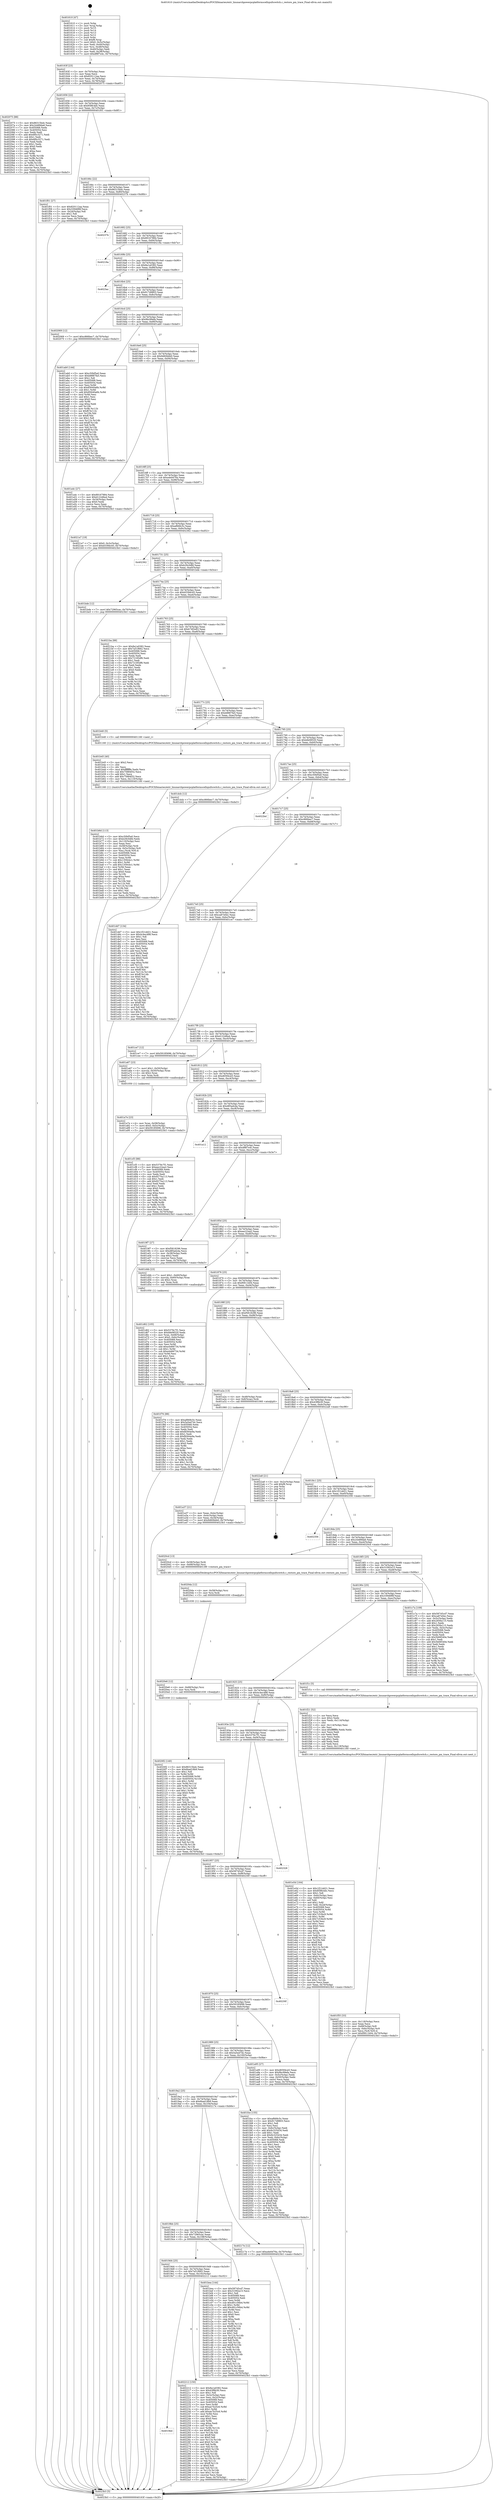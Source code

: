digraph "0x401610" {
  label = "0x401610 (/mnt/c/Users/mathe/Desktop/tcc/POCII/binaries/extr_linuxarchpowerpcplatformscellspufsswitch.c_restore_pm_trace_Final-ollvm.out::main(0))"
  labelloc = "t"
  node[shape=record]

  Entry [label="",width=0.3,height=0.3,shape=circle,fillcolor=black,style=filled]
  "0x40163f" [label="{
     0x40163f [23]\l
     | [instrs]\l
     &nbsp;&nbsp;0x40163f \<+3\>: mov -0x70(%rbp),%eax\l
     &nbsp;&nbsp;0x401642 \<+2\>: mov %eax,%ecx\l
     &nbsp;&nbsp;0x401644 \<+6\>: sub $0x820112aa,%ecx\l
     &nbsp;&nbsp;0x40164a \<+3\>: mov %eax,-0x74(%rbp)\l
     &nbsp;&nbsp;0x40164d \<+3\>: mov %ecx,-0x78(%rbp)\l
     &nbsp;&nbsp;0x401650 \<+6\>: je 0000000000402075 \<main+0xa65\>\l
  }"]
  "0x402075" [label="{
     0x402075 [88]\l
     | [instrs]\l
     &nbsp;&nbsp;0x402075 \<+5\>: mov $0x86315bdc,%eax\l
     &nbsp;&nbsp;0x40207a \<+5\>: mov $0x24489da6,%ecx\l
     &nbsp;&nbsp;0x40207f \<+7\>: mov 0x405068,%edx\l
     &nbsp;&nbsp;0x402086 \<+7\>: mov 0x405054,%esi\l
     &nbsp;&nbsp;0x40208d \<+2\>: mov %edx,%edi\l
     &nbsp;&nbsp;0x40208f \<+6\>: add $0x6f0c3271,%edi\l
     &nbsp;&nbsp;0x402095 \<+3\>: sub $0x1,%edi\l
     &nbsp;&nbsp;0x402098 \<+6\>: sub $0x6f0c3271,%edi\l
     &nbsp;&nbsp;0x40209e \<+3\>: imul %edi,%edx\l
     &nbsp;&nbsp;0x4020a1 \<+3\>: and $0x1,%edx\l
     &nbsp;&nbsp;0x4020a4 \<+3\>: cmp $0x0,%edx\l
     &nbsp;&nbsp;0x4020a7 \<+4\>: sete %r8b\l
     &nbsp;&nbsp;0x4020ab \<+3\>: cmp $0xa,%esi\l
     &nbsp;&nbsp;0x4020ae \<+4\>: setl %r9b\l
     &nbsp;&nbsp;0x4020b2 \<+3\>: mov %r8b,%r10b\l
     &nbsp;&nbsp;0x4020b5 \<+3\>: and %r9b,%r10b\l
     &nbsp;&nbsp;0x4020b8 \<+3\>: xor %r9b,%r8b\l
     &nbsp;&nbsp;0x4020bb \<+3\>: or %r8b,%r10b\l
     &nbsp;&nbsp;0x4020be \<+4\>: test $0x1,%r10b\l
     &nbsp;&nbsp;0x4020c2 \<+3\>: cmovne %ecx,%eax\l
     &nbsp;&nbsp;0x4020c5 \<+3\>: mov %eax,-0x70(%rbp)\l
     &nbsp;&nbsp;0x4020c8 \<+5\>: jmp 00000000004023b3 \<main+0xda3\>\l
  }"]
  "0x401656" [label="{
     0x401656 [22]\l
     | [instrs]\l
     &nbsp;&nbsp;0x401656 \<+5\>: jmp 000000000040165b \<main+0x4b\>\l
     &nbsp;&nbsp;0x40165b \<+3\>: mov -0x74(%rbp),%eax\l
     &nbsp;&nbsp;0x40165e \<+5\>: sub $0x858fc4dc,%eax\l
     &nbsp;&nbsp;0x401663 \<+3\>: mov %eax,-0x7c(%rbp)\l
     &nbsp;&nbsp;0x401666 \<+6\>: je 0000000000401f01 \<main+0x8f1\>\l
  }"]
  Exit [label="",width=0.3,height=0.3,shape=circle,fillcolor=black,style=filled,peripheries=2]
  "0x401f01" [label="{
     0x401f01 [27]\l
     | [instrs]\l
     &nbsp;&nbsp;0x401f01 \<+5\>: mov $0x820112aa,%eax\l
     &nbsp;&nbsp;0x401f06 \<+5\>: mov $0x33946f6f,%ecx\l
     &nbsp;&nbsp;0x401f0b \<+3\>: mov -0x2d(%rbp),%dl\l
     &nbsp;&nbsp;0x401f0e \<+3\>: test $0x1,%dl\l
     &nbsp;&nbsp;0x401f11 \<+3\>: cmovne %ecx,%eax\l
     &nbsp;&nbsp;0x401f14 \<+3\>: mov %eax,-0x70(%rbp)\l
     &nbsp;&nbsp;0x401f17 \<+5\>: jmp 00000000004023b3 \<main+0xda3\>\l
  }"]
  "0x40166c" [label="{
     0x40166c [22]\l
     | [instrs]\l
     &nbsp;&nbsp;0x40166c \<+5\>: jmp 0000000000401671 \<main+0x61\>\l
     &nbsp;&nbsp;0x401671 \<+3\>: mov -0x74(%rbp),%eax\l
     &nbsp;&nbsp;0x401674 \<+5\>: sub $0x86315bdc,%eax\l
     &nbsp;&nbsp;0x401679 \<+3\>: mov %eax,-0x80(%rbp)\l
     &nbsp;&nbsp;0x40167c \<+6\>: je 000000000040237b \<main+0xd6b\>\l
  }"]
  "0x4019ed" [label="{
     0x4019ed\l
  }", style=dashed]
  "0x40237b" [label="{
     0x40237b\l
  }", style=dashed]
  "0x401682" [label="{
     0x401682 [25]\l
     | [instrs]\l
     &nbsp;&nbsp;0x401682 \<+5\>: jmp 0000000000401687 \<main+0x77\>\l
     &nbsp;&nbsp;0x401687 \<+3\>: mov -0x74(%rbp),%eax\l
     &nbsp;&nbsp;0x40168a \<+5\>: sub $0x89167884,%eax\l
     &nbsp;&nbsp;0x40168f \<+6\>: mov %eax,-0x84(%rbp)\l
     &nbsp;&nbsp;0x401695 \<+6\>: je 000000000040218a \<main+0xb7a\>\l
  }"]
  "0x402212" [label="{
     0x402212 [150]\l
     | [instrs]\l
     &nbsp;&nbsp;0x402212 \<+5\>: mov $0x8a1a0382,%eax\l
     &nbsp;&nbsp;0x402217 \<+5\>: mov $0x43f8b30,%ecx\l
     &nbsp;&nbsp;0x40221c \<+2\>: mov $0x1,%dl\l
     &nbsp;&nbsp;0x40221e \<+3\>: mov -0x3c(%rbp),%esi\l
     &nbsp;&nbsp;0x402221 \<+3\>: mov %esi,-0x2c(%rbp)\l
     &nbsp;&nbsp;0x402224 \<+7\>: mov 0x405068,%esi\l
     &nbsp;&nbsp;0x40222b \<+7\>: mov 0x405054,%edi\l
     &nbsp;&nbsp;0x402232 \<+3\>: mov %esi,%r8d\l
     &nbsp;&nbsp;0x402235 \<+7\>: sub $0xae7b25c6,%r8d\l
     &nbsp;&nbsp;0x40223c \<+4\>: sub $0x1,%r8d\l
     &nbsp;&nbsp;0x402240 \<+7\>: add $0xae7b25c6,%r8d\l
     &nbsp;&nbsp;0x402247 \<+4\>: imul %r8d,%esi\l
     &nbsp;&nbsp;0x40224b \<+3\>: and $0x1,%esi\l
     &nbsp;&nbsp;0x40224e \<+3\>: cmp $0x0,%esi\l
     &nbsp;&nbsp;0x402251 \<+4\>: sete %r9b\l
     &nbsp;&nbsp;0x402255 \<+3\>: cmp $0xa,%edi\l
     &nbsp;&nbsp;0x402258 \<+4\>: setl %r10b\l
     &nbsp;&nbsp;0x40225c \<+3\>: mov %r9b,%r11b\l
     &nbsp;&nbsp;0x40225f \<+4\>: xor $0xff,%r11b\l
     &nbsp;&nbsp;0x402263 \<+3\>: mov %r10b,%bl\l
     &nbsp;&nbsp;0x402266 \<+3\>: xor $0xff,%bl\l
     &nbsp;&nbsp;0x402269 \<+3\>: xor $0x0,%dl\l
     &nbsp;&nbsp;0x40226c \<+3\>: mov %r11b,%r14b\l
     &nbsp;&nbsp;0x40226f \<+4\>: and $0x0,%r14b\l
     &nbsp;&nbsp;0x402273 \<+3\>: and %dl,%r9b\l
     &nbsp;&nbsp;0x402276 \<+3\>: mov %bl,%r15b\l
     &nbsp;&nbsp;0x402279 \<+4\>: and $0x0,%r15b\l
     &nbsp;&nbsp;0x40227d \<+3\>: and %dl,%r10b\l
     &nbsp;&nbsp;0x402280 \<+3\>: or %r9b,%r14b\l
     &nbsp;&nbsp;0x402283 \<+3\>: or %r10b,%r15b\l
     &nbsp;&nbsp;0x402286 \<+3\>: xor %r15b,%r14b\l
     &nbsp;&nbsp;0x402289 \<+3\>: or %bl,%r11b\l
     &nbsp;&nbsp;0x40228c \<+4\>: xor $0xff,%r11b\l
     &nbsp;&nbsp;0x402290 \<+3\>: or $0x0,%dl\l
     &nbsp;&nbsp;0x402293 \<+3\>: and %dl,%r11b\l
     &nbsp;&nbsp;0x402296 \<+3\>: or %r11b,%r14b\l
     &nbsp;&nbsp;0x402299 \<+4\>: test $0x1,%r14b\l
     &nbsp;&nbsp;0x40229d \<+3\>: cmovne %ecx,%eax\l
     &nbsp;&nbsp;0x4022a0 \<+3\>: mov %eax,-0x70(%rbp)\l
     &nbsp;&nbsp;0x4022a3 \<+5\>: jmp 00000000004023b3 \<main+0xda3\>\l
  }"]
  "0x40218a" [label="{
     0x40218a\l
  }", style=dashed]
  "0x40169b" [label="{
     0x40169b [25]\l
     | [instrs]\l
     &nbsp;&nbsp;0x40169b \<+5\>: jmp 00000000004016a0 \<main+0x90\>\l
     &nbsp;&nbsp;0x4016a0 \<+3\>: mov -0x74(%rbp),%eax\l
     &nbsp;&nbsp;0x4016a3 \<+5\>: sub $0x8a1a0382,%eax\l
     &nbsp;&nbsp;0x4016a8 \<+6\>: mov %eax,-0x88(%rbp)\l
     &nbsp;&nbsp;0x4016ae \<+6\>: je 00000000004023ac \<main+0xd9c\>\l
  }"]
  "0x4020f2" [label="{
     0x4020f2 [140]\l
     | [instrs]\l
     &nbsp;&nbsp;0x4020f2 \<+5\>: mov $0x86315bdc,%eax\l
     &nbsp;&nbsp;0x4020f7 \<+5\>: mov $0x6bad18b9,%ecx\l
     &nbsp;&nbsp;0x4020fc \<+2\>: mov $0x1,%dl\l
     &nbsp;&nbsp;0x4020fe \<+3\>: xor %r8d,%r8d\l
     &nbsp;&nbsp;0x402101 \<+8\>: mov 0x405068,%r9d\l
     &nbsp;&nbsp;0x402109 \<+8\>: mov 0x405054,%r10d\l
     &nbsp;&nbsp;0x402111 \<+4\>: sub $0x1,%r8d\l
     &nbsp;&nbsp;0x402115 \<+3\>: mov %r9d,%r11d\l
     &nbsp;&nbsp;0x402118 \<+3\>: add %r8d,%r11d\l
     &nbsp;&nbsp;0x40211b \<+4\>: imul %r11d,%r9d\l
     &nbsp;&nbsp;0x40211f \<+4\>: and $0x1,%r9d\l
     &nbsp;&nbsp;0x402123 \<+4\>: cmp $0x0,%r9d\l
     &nbsp;&nbsp;0x402127 \<+3\>: sete %bl\l
     &nbsp;&nbsp;0x40212a \<+4\>: cmp $0xa,%r10d\l
     &nbsp;&nbsp;0x40212e \<+4\>: setl %r14b\l
     &nbsp;&nbsp;0x402132 \<+3\>: mov %bl,%r15b\l
     &nbsp;&nbsp;0x402135 \<+4\>: xor $0xff,%r15b\l
     &nbsp;&nbsp;0x402139 \<+3\>: mov %r14b,%r12b\l
     &nbsp;&nbsp;0x40213c \<+4\>: xor $0xff,%r12b\l
     &nbsp;&nbsp;0x402140 \<+3\>: xor $0x0,%dl\l
     &nbsp;&nbsp;0x402143 \<+3\>: mov %r15b,%r13b\l
     &nbsp;&nbsp;0x402146 \<+4\>: and $0x0,%r13b\l
     &nbsp;&nbsp;0x40214a \<+2\>: and %dl,%bl\l
     &nbsp;&nbsp;0x40214c \<+3\>: mov %r12b,%sil\l
     &nbsp;&nbsp;0x40214f \<+4\>: and $0x0,%sil\l
     &nbsp;&nbsp;0x402153 \<+3\>: and %dl,%r14b\l
     &nbsp;&nbsp;0x402156 \<+3\>: or %bl,%r13b\l
     &nbsp;&nbsp;0x402159 \<+3\>: or %r14b,%sil\l
     &nbsp;&nbsp;0x40215c \<+3\>: xor %sil,%r13b\l
     &nbsp;&nbsp;0x40215f \<+3\>: or %r12b,%r15b\l
     &nbsp;&nbsp;0x402162 \<+4\>: xor $0xff,%r15b\l
     &nbsp;&nbsp;0x402166 \<+3\>: or $0x0,%dl\l
     &nbsp;&nbsp;0x402169 \<+3\>: and %dl,%r15b\l
     &nbsp;&nbsp;0x40216c \<+3\>: or %r15b,%r13b\l
     &nbsp;&nbsp;0x40216f \<+4\>: test $0x1,%r13b\l
     &nbsp;&nbsp;0x402173 \<+3\>: cmovne %ecx,%eax\l
     &nbsp;&nbsp;0x402176 \<+3\>: mov %eax,-0x70(%rbp)\l
     &nbsp;&nbsp;0x402179 \<+5\>: jmp 00000000004023b3 \<main+0xda3\>\l
  }"]
  "0x4023ac" [label="{
     0x4023ac\l
  }", style=dashed]
  "0x4016b4" [label="{
     0x4016b4 [25]\l
     | [instrs]\l
     &nbsp;&nbsp;0x4016b4 \<+5\>: jmp 00000000004016b9 \<main+0xa9\>\l
     &nbsp;&nbsp;0x4016b9 \<+3\>: mov -0x74(%rbp),%eax\l
     &nbsp;&nbsp;0x4016bc \<+5\>: sub $0x917d9803,%eax\l
     &nbsp;&nbsp;0x4016c1 \<+6\>: mov %eax,-0x8c(%rbp)\l
     &nbsp;&nbsp;0x4016c7 \<+6\>: je 0000000000402069 \<main+0xa59\>\l
  }"]
  "0x4020e6" [label="{
     0x4020e6 [12]\l
     | [instrs]\l
     &nbsp;&nbsp;0x4020e6 \<+4\>: mov -0x68(%rbp),%rsi\l
     &nbsp;&nbsp;0x4020ea \<+3\>: mov %rsi,%rdi\l
     &nbsp;&nbsp;0x4020ed \<+5\>: call 0000000000401030 \<free@plt\>\l
     | [calls]\l
     &nbsp;&nbsp;0x401030 \{1\} (unknown)\l
  }"]
  "0x402069" [label="{
     0x402069 [12]\l
     | [instrs]\l
     &nbsp;&nbsp;0x402069 \<+7\>: movl $0xc866bec7,-0x70(%rbp)\l
     &nbsp;&nbsp;0x402070 \<+5\>: jmp 00000000004023b3 \<main+0xda3\>\l
  }"]
  "0x4016cd" [label="{
     0x4016cd [25]\l
     | [instrs]\l
     &nbsp;&nbsp;0x4016cd \<+5\>: jmp 00000000004016d2 \<main+0xc2\>\l
     &nbsp;&nbsp;0x4016d2 \<+3\>: mov -0x74(%rbp),%eax\l
     &nbsp;&nbsp;0x4016d5 \<+5\>: sub $0x9bc99efa,%eax\l
     &nbsp;&nbsp;0x4016da \<+6\>: mov %eax,-0x90(%rbp)\l
     &nbsp;&nbsp;0x4016e0 \<+6\>: je 0000000000401ab0 \<main+0x4a0\>\l
  }"]
  "0x4020da" [label="{
     0x4020da [12]\l
     | [instrs]\l
     &nbsp;&nbsp;0x4020da \<+4\>: mov -0x58(%rbp),%rsi\l
     &nbsp;&nbsp;0x4020de \<+3\>: mov %rsi,%rdi\l
     &nbsp;&nbsp;0x4020e1 \<+5\>: call 0000000000401030 \<free@plt\>\l
     | [calls]\l
     &nbsp;&nbsp;0x401030 \{1\} (unknown)\l
  }"]
  "0x401ab0" [label="{
     0x401ab0 [144]\l
     | [instrs]\l
     &nbsp;&nbsp;0x401ab0 \<+5\>: mov $0xc50bf5a0,%eax\l
     &nbsp;&nbsp;0x401ab5 \<+5\>: mov $0xb8887fa5,%ecx\l
     &nbsp;&nbsp;0x401aba \<+2\>: mov $0x1,%dl\l
     &nbsp;&nbsp;0x401abc \<+7\>: mov 0x405068,%esi\l
     &nbsp;&nbsp;0x401ac3 \<+7\>: mov 0x405054,%edi\l
     &nbsp;&nbsp;0x401aca \<+3\>: mov %esi,%r8d\l
     &nbsp;&nbsp;0x401acd \<+7\>: sub $0x85640a6b,%r8d\l
     &nbsp;&nbsp;0x401ad4 \<+4\>: sub $0x1,%r8d\l
     &nbsp;&nbsp;0x401ad8 \<+7\>: add $0x85640a6b,%r8d\l
     &nbsp;&nbsp;0x401adf \<+4\>: imul %r8d,%esi\l
     &nbsp;&nbsp;0x401ae3 \<+3\>: and $0x1,%esi\l
     &nbsp;&nbsp;0x401ae6 \<+3\>: cmp $0x0,%esi\l
     &nbsp;&nbsp;0x401ae9 \<+4\>: sete %r9b\l
     &nbsp;&nbsp;0x401aed \<+3\>: cmp $0xa,%edi\l
     &nbsp;&nbsp;0x401af0 \<+4\>: setl %r10b\l
     &nbsp;&nbsp;0x401af4 \<+3\>: mov %r9b,%r11b\l
     &nbsp;&nbsp;0x401af7 \<+4\>: xor $0xff,%r11b\l
     &nbsp;&nbsp;0x401afb \<+3\>: mov %r10b,%bl\l
     &nbsp;&nbsp;0x401afe \<+3\>: xor $0xff,%bl\l
     &nbsp;&nbsp;0x401b01 \<+3\>: xor $0x1,%dl\l
     &nbsp;&nbsp;0x401b04 \<+3\>: mov %r11b,%r14b\l
     &nbsp;&nbsp;0x401b07 \<+4\>: and $0xff,%r14b\l
     &nbsp;&nbsp;0x401b0b \<+3\>: and %dl,%r9b\l
     &nbsp;&nbsp;0x401b0e \<+3\>: mov %bl,%r15b\l
     &nbsp;&nbsp;0x401b11 \<+4\>: and $0xff,%r15b\l
     &nbsp;&nbsp;0x401b15 \<+3\>: and %dl,%r10b\l
     &nbsp;&nbsp;0x401b18 \<+3\>: or %r9b,%r14b\l
     &nbsp;&nbsp;0x401b1b \<+3\>: or %r10b,%r15b\l
     &nbsp;&nbsp;0x401b1e \<+3\>: xor %r15b,%r14b\l
     &nbsp;&nbsp;0x401b21 \<+3\>: or %bl,%r11b\l
     &nbsp;&nbsp;0x401b24 \<+4\>: xor $0xff,%r11b\l
     &nbsp;&nbsp;0x401b28 \<+3\>: or $0x1,%dl\l
     &nbsp;&nbsp;0x401b2b \<+3\>: and %dl,%r11b\l
     &nbsp;&nbsp;0x401b2e \<+3\>: or %r11b,%r14b\l
     &nbsp;&nbsp;0x401b31 \<+4\>: test $0x1,%r14b\l
     &nbsp;&nbsp;0x401b35 \<+3\>: cmovne %ecx,%eax\l
     &nbsp;&nbsp;0x401b38 \<+3\>: mov %eax,-0x70(%rbp)\l
     &nbsp;&nbsp;0x401b3b \<+5\>: jmp 00000000004023b3 \<main+0xda3\>\l
  }"]
  "0x4016e6" [label="{
     0x4016e6 [25]\l
     | [instrs]\l
     &nbsp;&nbsp;0x4016e6 \<+5\>: jmp 00000000004016eb \<main+0xdb\>\l
     &nbsp;&nbsp;0x4016eb \<+3\>: mov -0x74(%rbp),%eax\l
     &nbsp;&nbsp;0x4016ee \<+5\>: sub $0x9d60bbb0,%eax\l
     &nbsp;&nbsp;0x4016f3 \<+6\>: mov %eax,-0x94(%rbp)\l
     &nbsp;&nbsp;0x4016f9 \<+6\>: je 0000000000401a4c \<main+0x43c\>\l
  }"]
  "0x401f55" [label="{
     0x401f55 [33]\l
     | [instrs]\l
     &nbsp;&nbsp;0x401f55 \<+6\>: mov -0x118(%rbp),%ecx\l
     &nbsp;&nbsp;0x401f5b \<+3\>: imul %eax,%ecx\l
     &nbsp;&nbsp;0x401f5e \<+4\>: mov -0x68(%rbp),%r8\l
     &nbsp;&nbsp;0x401f62 \<+4\>: movslq -0x6c(%rbp),%r9\l
     &nbsp;&nbsp;0x401f66 \<+4\>: mov %ecx,(%r8,%r9,4)\l
     &nbsp;&nbsp;0x401f6a \<+7\>: movl $0xf0811b04,-0x70(%rbp)\l
     &nbsp;&nbsp;0x401f71 \<+5\>: jmp 00000000004023b3 \<main+0xda3\>\l
  }"]
  "0x401a4c" [label="{
     0x401a4c [27]\l
     | [instrs]\l
     &nbsp;&nbsp;0x401a4c \<+5\>: mov $0x89167884,%eax\l
     &nbsp;&nbsp;0x401a51 \<+5\>: mov $0xd122d6a4,%ecx\l
     &nbsp;&nbsp;0x401a56 \<+3\>: mov -0x34(%rbp),%edx\l
     &nbsp;&nbsp;0x401a59 \<+3\>: cmp $0x0,%edx\l
     &nbsp;&nbsp;0x401a5c \<+3\>: cmove %ecx,%eax\l
     &nbsp;&nbsp;0x401a5f \<+3\>: mov %eax,-0x70(%rbp)\l
     &nbsp;&nbsp;0x401a62 \<+5\>: jmp 00000000004023b3 \<main+0xda3\>\l
  }"]
  "0x4016ff" [label="{
     0x4016ff [25]\l
     | [instrs]\l
     &nbsp;&nbsp;0x4016ff \<+5\>: jmp 0000000000401704 \<main+0xf4\>\l
     &nbsp;&nbsp;0x401704 \<+3\>: mov -0x74(%rbp),%eax\l
     &nbsp;&nbsp;0x401707 \<+5\>: sub $0xa4e0d76a,%eax\l
     &nbsp;&nbsp;0x40170c \<+6\>: mov %eax,-0x98(%rbp)\l
     &nbsp;&nbsp;0x401712 \<+6\>: je 00000000004021a7 \<main+0xb97\>\l
  }"]
  "0x401f21" [label="{
     0x401f21 [52]\l
     | [instrs]\l
     &nbsp;&nbsp;0x401f21 \<+2\>: xor %ecx,%ecx\l
     &nbsp;&nbsp;0x401f23 \<+5\>: mov $0x2,%edx\l
     &nbsp;&nbsp;0x401f28 \<+6\>: mov %edx,-0x114(%rbp)\l
     &nbsp;&nbsp;0x401f2e \<+1\>: cltd\l
     &nbsp;&nbsp;0x401f2f \<+6\>: mov -0x114(%rbp),%esi\l
     &nbsp;&nbsp;0x401f35 \<+2\>: idiv %esi\l
     &nbsp;&nbsp;0x401f37 \<+6\>: imul $0xfffffffe,%edx,%edx\l
     &nbsp;&nbsp;0x401f3d \<+2\>: mov %ecx,%edi\l
     &nbsp;&nbsp;0x401f3f \<+2\>: sub %edx,%edi\l
     &nbsp;&nbsp;0x401f41 \<+2\>: mov %ecx,%edx\l
     &nbsp;&nbsp;0x401f43 \<+3\>: sub $0x1,%edx\l
     &nbsp;&nbsp;0x401f46 \<+2\>: add %edx,%edi\l
     &nbsp;&nbsp;0x401f48 \<+2\>: sub %edi,%ecx\l
     &nbsp;&nbsp;0x401f4a \<+6\>: mov %ecx,-0x118(%rbp)\l
     &nbsp;&nbsp;0x401f50 \<+5\>: call 0000000000401160 \<next_i\>\l
     | [calls]\l
     &nbsp;&nbsp;0x401160 \{1\} (/mnt/c/Users/mathe/Desktop/tcc/POCII/binaries/extr_linuxarchpowerpcplatformscellspufsswitch.c_restore_pm_trace_Final-ollvm.out::next_i)\l
  }"]
  "0x4021a7" [label="{
     0x4021a7 [19]\l
     | [instrs]\l
     &nbsp;&nbsp;0x4021a7 \<+7\>: movl $0x0,-0x3c(%rbp)\l
     &nbsp;&nbsp;0x4021ae \<+7\>: movl $0xb539dc45,-0x70(%rbp)\l
     &nbsp;&nbsp;0x4021b5 \<+5\>: jmp 00000000004023b3 \<main+0xda3\>\l
  }"]
  "0x401718" [label="{
     0x401718 [25]\l
     | [instrs]\l
     &nbsp;&nbsp;0x401718 \<+5\>: jmp 000000000040171d \<main+0x10d\>\l
     &nbsp;&nbsp;0x40171d \<+3\>: mov -0x74(%rbp),%eax\l
     &nbsp;&nbsp;0x401720 \<+5\>: sub $0xaf668c5c,%eax\l
     &nbsp;&nbsp;0x401725 \<+6\>: mov %eax,-0x9c(%rbp)\l
     &nbsp;&nbsp;0x40172b \<+6\>: je 0000000000402362 \<main+0xd52\>\l
  }"]
  "0x401d62" [label="{
     0x401d62 [105]\l
     | [instrs]\l
     &nbsp;&nbsp;0x401d62 \<+5\>: mov $0x5379c7f1,%ecx\l
     &nbsp;&nbsp;0x401d67 \<+5\>: mov $0xbfe08520,%edx\l
     &nbsp;&nbsp;0x401d6c \<+4\>: mov %rax,-0x68(%rbp)\l
     &nbsp;&nbsp;0x401d70 \<+7\>: movl $0x0,-0x6c(%rbp)\l
     &nbsp;&nbsp;0x401d77 \<+7\>: mov 0x405068,%esi\l
     &nbsp;&nbsp;0x401d7e \<+8\>: mov 0x405054,%r8d\l
     &nbsp;&nbsp;0x401d86 \<+3\>: mov %esi,%r9d\l
     &nbsp;&nbsp;0x401d89 \<+7\>: add $0xe4466734,%r9d\l
     &nbsp;&nbsp;0x401d90 \<+4\>: sub $0x1,%r9d\l
     &nbsp;&nbsp;0x401d94 \<+7\>: sub $0xe4466734,%r9d\l
     &nbsp;&nbsp;0x401d9b \<+4\>: imul %r9d,%esi\l
     &nbsp;&nbsp;0x401d9f \<+3\>: and $0x1,%esi\l
     &nbsp;&nbsp;0x401da2 \<+3\>: cmp $0x0,%esi\l
     &nbsp;&nbsp;0x401da5 \<+4\>: sete %r10b\l
     &nbsp;&nbsp;0x401da9 \<+4\>: cmp $0xa,%r8d\l
     &nbsp;&nbsp;0x401dad \<+4\>: setl %r11b\l
     &nbsp;&nbsp;0x401db1 \<+3\>: mov %r10b,%bl\l
     &nbsp;&nbsp;0x401db4 \<+3\>: and %r11b,%bl\l
     &nbsp;&nbsp;0x401db7 \<+3\>: xor %r11b,%r10b\l
     &nbsp;&nbsp;0x401dba \<+3\>: or %r10b,%bl\l
     &nbsp;&nbsp;0x401dbd \<+3\>: test $0x1,%bl\l
     &nbsp;&nbsp;0x401dc0 \<+3\>: cmovne %edx,%ecx\l
     &nbsp;&nbsp;0x401dc3 \<+3\>: mov %ecx,-0x70(%rbp)\l
     &nbsp;&nbsp;0x401dc6 \<+5\>: jmp 00000000004023b3 \<main+0xda3\>\l
  }"]
  "0x402362" [label="{
     0x402362\l
  }", style=dashed]
  "0x401731" [label="{
     0x401731 [25]\l
     | [instrs]\l
     &nbsp;&nbsp;0x401731 \<+5\>: jmp 0000000000401736 \<main+0x126\>\l
     &nbsp;&nbsp;0x401736 \<+3\>: mov -0x74(%rbp),%eax\l
     &nbsp;&nbsp;0x401739 \<+5\>: sub $0xb29c0dfd,%eax\l
     &nbsp;&nbsp;0x40173e \<+6\>: mov %eax,-0xa0(%rbp)\l
     &nbsp;&nbsp;0x401744 \<+6\>: je 0000000000401bde \<main+0x5ce\>\l
  }"]
  "0x4019d4" [label="{
     0x4019d4 [25]\l
     | [instrs]\l
     &nbsp;&nbsp;0x4019d4 \<+5\>: jmp 00000000004019d9 \<main+0x3c9\>\l
     &nbsp;&nbsp;0x4019d9 \<+3\>: mov -0x74(%rbp),%eax\l
     &nbsp;&nbsp;0x4019dc \<+5\>: sub $0x7a51f662,%eax\l
     &nbsp;&nbsp;0x4019e1 \<+6\>: mov %eax,-0x10c(%rbp)\l
     &nbsp;&nbsp;0x4019e7 \<+6\>: je 0000000000402212 \<main+0xc02\>\l
  }"]
  "0x401bde" [label="{
     0x401bde [12]\l
     | [instrs]\l
     &nbsp;&nbsp;0x401bde \<+7\>: movl $0x72965cac,-0x70(%rbp)\l
     &nbsp;&nbsp;0x401be5 \<+5\>: jmp 00000000004023b3 \<main+0xda3\>\l
  }"]
  "0x40174a" [label="{
     0x40174a [25]\l
     | [instrs]\l
     &nbsp;&nbsp;0x40174a \<+5\>: jmp 000000000040174f \<main+0x13f\>\l
     &nbsp;&nbsp;0x40174f \<+3\>: mov -0x74(%rbp),%eax\l
     &nbsp;&nbsp;0x401752 \<+5\>: sub $0xb539dc45,%eax\l
     &nbsp;&nbsp;0x401757 \<+6\>: mov %eax,-0xa4(%rbp)\l
     &nbsp;&nbsp;0x40175d \<+6\>: je 00000000004021ba \<main+0xbaa\>\l
  }"]
  "0x401bea" [label="{
     0x401bea [144]\l
     | [instrs]\l
     &nbsp;&nbsp;0x401bea \<+5\>: mov $0x58745cd7,%eax\l
     &nbsp;&nbsp;0x401bef \<+5\>: mov $0x31092a15,%ecx\l
     &nbsp;&nbsp;0x401bf4 \<+2\>: mov $0x1,%dl\l
     &nbsp;&nbsp;0x401bf6 \<+7\>: mov 0x405068,%esi\l
     &nbsp;&nbsp;0x401bfd \<+7\>: mov 0x405054,%edi\l
     &nbsp;&nbsp;0x401c04 \<+3\>: mov %esi,%r8d\l
     &nbsp;&nbsp;0x401c07 \<+7\>: sub $0x491c56b4,%r8d\l
     &nbsp;&nbsp;0x401c0e \<+4\>: sub $0x1,%r8d\l
     &nbsp;&nbsp;0x401c12 \<+7\>: add $0x491c56b4,%r8d\l
     &nbsp;&nbsp;0x401c19 \<+4\>: imul %r8d,%esi\l
     &nbsp;&nbsp;0x401c1d \<+3\>: and $0x1,%esi\l
     &nbsp;&nbsp;0x401c20 \<+3\>: cmp $0x0,%esi\l
     &nbsp;&nbsp;0x401c23 \<+4\>: sete %r9b\l
     &nbsp;&nbsp;0x401c27 \<+3\>: cmp $0xa,%edi\l
     &nbsp;&nbsp;0x401c2a \<+4\>: setl %r10b\l
     &nbsp;&nbsp;0x401c2e \<+3\>: mov %r9b,%r11b\l
     &nbsp;&nbsp;0x401c31 \<+4\>: xor $0xff,%r11b\l
     &nbsp;&nbsp;0x401c35 \<+3\>: mov %r10b,%bl\l
     &nbsp;&nbsp;0x401c38 \<+3\>: xor $0xff,%bl\l
     &nbsp;&nbsp;0x401c3b \<+3\>: xor $0x1,%dl\l
     &nbsp;&nbsp;0x401c3e \<+3\>: mov %r11b,%r14b\l
     &nbsp;&nbsp;0x401c41 \<+4\>: and $0xff,%r14b\l
     &nbsp;&nbsp;0x401c45 \<+3\>: and %dl,%r9b\l
     &nbsp;&nbsp;0x401c48 \<+3\>: mov %bl,%r15b\l
     &nbsp;&nbsp;0x401c4b \<+4\>: and $0xff,%r15b\l
     &nbsp;&nbsp;0x401c4f \<+3\>: and %dl,%r10b\l
     &nbsp;&nbsp;0x401c52 \<+3\>: or %r9b,%r14b\l
     &nbsp;&nbsp;0x401c55 \<+3\>: or %r10b,%r15b\l
     &nbsp;&nbsp;0x401c58 \<+3\>: xor %r15b,%r14b\l
     &nbsp;&nbsp;0x401c5b \<+3\>: or %bl,%r11b\l
     &nbsp;&nbsp;0x401c5e \<+4\>: xor $0xff,%r11b\l
     &nbsp;&nbsp;0x401c62 \<+3\>: or $0x1,%dl\l
     &nbsp;&nbsp;0x401c65 \<+3\>: and %dl,%r11b\l
     &nbsp;&nbsp;0x401c68 \<+3\>: or %r11b,%r14b\l
     &nbsp;&nbsp;0x401c6b \<+4\>: test $0x1,%r14b\l
     &nbsp;&nbsp;0x401c6f \<+3\>: cmovne %ecx,%eax\l
     &nbsp;&nbsp;0x401c72 \<+3\>: mov %eax,-0x70(%rbp)\l
     &nbsp;&nbsp;0x401c75 \<+5\>: jmp 00000000004023b3 \<main+0xda3\>\l
  }"]
  "0x4021ba" [label="{
     0x4021ba [88]\l
     | [instrs]\l
     &nbsp;&nbsp;0x4021ba \<+5\>: mov $0x8a1a0382,%eax\l
     &nbsp;&nbsp;0x4021bf \<+5\>: mov $0x7a51f662,%ecx\l
     &nbsp;&nbsp;0x4021c4 \<+7\>: mov 0x405068,%edx\l
     &nbsp;&nbsp;0x4021cb \<+7\>: mov 0x405054,%esi\l
     &nbsp;&nbsp;0x4021d2 \<+2\>: mov %edx,%edi\l
     &nbsp;&nbsp;0x4021d4 \<+6\>: add $0x72185df6,%edi\l
     &nbsp;&nbsp;0x4021da \<+3\>: sub $0x1,%edi\l
     &nbsp;&nbsp;0x4021dd \<+6\>: sub $0x72185df6,%edi\l
     &nbsp;&nbsp;0x4021e3 \<+3\>: imul %edi,%edx\l
     &nbsp;&nbsp;0x4021e6 \<+3\>: and $0x1,%edx\l
     &nbsp;&nbsp;0x4021e9 \<+3\>: cmp $0x0,%edx\l
     &nbsp;&nbsp;0x4021ec \<+4\>: sete %r8b\l
     &nbsp;&nbsp;0x4021f0 \<+3\>: cmp $0xa,%esi\l
     &nbsp;&nbsp;0x4021f3 \<+4\>: setl %r9b\l
     &nbsp;&nbsp;0x4021f7 \<+3\>: mov %r8b,%r10b\l
     &nbsp;&nbsp;0x4021fa \<+3\>: and %r9b,%r10b\l
     &nbsp;&nbsp;0x4021fd \<+3\>: xor %r9b,%r8b\l
     &nbsp;&nbsp;0x402200 \<+3\>: or %r8b,%r10b\l
     &nbsp;&nbsp;0x402203 \<+4\>: test $0x1,%r10b\l
     &nbsp;&nbsp;0x402207 \<+3\>: cmovne %ecx,%eax\l
     &nbsp;&nbsp;0x40220a \<+3\>: mov %eax,-0x70(%rbp)\l
     &nbsp;&nbsp;0x40220d \<+5\>: jmp 00000000004023b3 \<main+0xda3\>\l
  }"]
  "0x401763" [label="{
     0x401763 [25]\l
     | [instrs]\l
     &nbsp;&nbsp;0x401763 \<+5\>: jmp 0000000000401768 \<main+0x158\>\l
     &nbsp;&nbsp;0x401768 \<+3\>: mov -0x74(%rbp),%eax\l
     &nbsp;&nbsp;0x40176b \<+5\>: sub $0xb74f2e83,%eax\l
     &nbsp;&nbsp;0x401770 \<+6\>: mov %eax,-0xa8(%rbp)\l
     &nbsp;&nbsp;0x401776 \<+6\>: je 0000000000402196 \<main+0xb86\>\l
  }"]
  "0x4019bb" [label="{
     0x4019bb [25]\l
     | [instrs]\l
     &nbsp;&nbsp;0x4019bb \<+5\>: jmp 00000000004019c0 \<main+0x3b0\>\l
     &nbsp;&nbsp;0x4019c0 \<+3\>: mov -0x74(%rbp),%eax\l
     &nbsp;&nbsp;0x4019c3 \<+5\>: sub $0x72965cac,%eax\l
     &nbsp;&nbsp;0x4019c8 \<+6\>: mov %eax,-0x108(%rbp)\l
     &nbsp;&nbsp;0x4019ce \<+6\>: je 0000000000401bea \<main+0x5da\>\l
  }"]
  "0x402196" [label="{
     0x402196\l
  }", style=dashed]
  "0x40177c" [label="{
     0x40177c [25]\l
     | [instrs]\l
     &nbsp;&nbsp;0x40177c \<+5\>: jmp 0000000000401781 \<main+0x171\>\l
     &nbsp;&nbsp;0x401781 \<+3\>: mov -0x74(%rbp),%eax\l
     &nbsp;&nbsp;0x401784 \<+5\>: sub $0xb8887fa5,%eax\l
     &nbsp;&nbsp;0x401789 \<+6\>: mov %eax,-0xac(%rbp)\l
     &nbsp;&nbsp;0x40178f \<+6\>: je 0000000000401b40 \<main+0x530\>\l
  }"]
  "0x40217e" [label="{
     0x40217e [12]\l
     | [instrs]\l
     &nbsp;&nbsp;0x40217e \<+7\>: movl $0xa4e0d76a,-0x70(%rbp)\l
     &nbsp;&nbsp;0x402185 \<+5\>: jmp 00000000004023b3 \<main+0xda3\>\l
  }"]
  "0x401b40" [label="{
     0x401b40 [5]\l
     | [instrs]\l
     &nbsp;&nbsp;0x401b40 \<+5\>: call 0000000000401160 \<next_i\>\l
     | [calls]\l
     &nbsp;&nbsp;0x401160 \{1\} (/mnt/c/Users/mathe/Desktop/tcc/POCII/binaries/extr_linuxarchpowerpcplatformscellspufsswitch.c_restore_pm_trace_Final-ollvm.out::next_i)\l
  }"]
  "0x401795" [label="{
     0x401795 [25]\l
     | [instrs]\l
     &nbsp;&nbsp;0x401795 \<+5\>: jmp 000000000040179a \<main+0x18a\>\l
     &nbsp;&nbsp;0x40179a \<+3\>: mov -0x74(%rbp),%eax\l
     &nbsp;&nbsp;0x40179d \<+5\>: sub $0xbfe08520,%eax\l
     &nbsp;&nbsp;0x4017a2 \<+6\>: mov %eax,-0xb0(%rbp)\l
     &nbsp;&nbsp;0x4017a8 \<+6\>: je 0000000000401dcb \<main+0x7bb\>\l
  }"]
  "0x4019a2" [label="{
     0x4019a2 [25]\l
     | [instrs]\l
     &nbsp;&nbsp;0x4019a2 \<+5\>: jmp 00000000004019a7 \<main+0x397\>\l
     &nbsp;&nbsp;0x4019a7 \<+3\>: mov -0x74(%rbp),%eax\l
     &nbsp;&nbsp;0x4019aa \<+5\>: sub $0x6bad18b9,%eax\l
     &nbsp;&nbsp;0x4019af \<+6\>: mov %eax,-0x104(%rbp)\l
     &nbsp;&nbsp;0x4019b5 \<+6\>: je 000000000040217e \<main+0xb6e\>\l
  }"]
  "0x401dcb" [label="{
     0x401dcb [12]\l
     | [instrs]\l
     &nbsp;&nbsp;0x401dcb \<+7\>: movl $0xc866bec7,-0x70(%rbp)\l
     &nbsp;&nbsp;0x401dd2 \<+5\>: jmp 00000000004023b3 \<main+0xda3\>\l
  }"]
  "0x4017ae" [label="{
     0x4017ae [25]\l
     | [instrs]\l
     &nbsp;&nbsp;0x4017ae \<+5\>: jmp 00000000004017b3 \<main+0x1a3\>\l
     &nbsp;&nbsp;0x4017b3 \<+3\>: mov -0x74(%rbp),%eax\l
     &nbsp;&nbsp;0x4017b6 \<+5\>: sub $0xc50bf5a0,%eax\l
     &nbsp;&nbsp;0x4017bb \<+6\>: mov %eax,-0xb4(%rbp)\l
     &nbsp;&nbsp;0x4017c1 \<+6\>: je 00000000004022bd \<main+0xcad\>\l
  }"]
  "0x401fce" [label="{
     0x401fce [155]\l
     | [instrs]\l
     &nbsp;&nbsp;0x401fce \<+5\>: mov $0xaf668c5c,%eax\l
     &nbsp;&nbsp;0x401fd3 \<+5\>: mov $0x917d9803,%ecx\l
     &nbsp;&nbsp;0x401fd8 \<+2\>: mov $0x1,%dl\l
     &nbsp;&nbsp;0x401fda \<+2\>: xor %esi,%esi\l
     &nbsp;&nbsp;0x401fdc \<+3\>: mov -0x6c(%rbp),%edi\l
     &nbsp;&nbsp;0x401fdf \<+6\>: add $0x9c325434,%edi\l
     &nbsp;&nbsp;0x401fe5 \<+3\>: add $0x1,%edi\l
     &nbsp;&nbsp;0x401fe8 \<+6\>: sub $0x9c325434,%edi\l
     &nbsp;&nbsp;0x401fee \<+3\>: mov %edi,-0x6c(%rbp)\l
     &nbsp;&nbsp;0x401ff1 \<+7\>: mov 0x405068,%edi\l
     &nbsp;&nbsp;0x401ff8 \<+8\>: mov 0x405054,%r8d\l
     &nbsp;&nbsp;0x402000 \<+3\>: sub $0x1,%esi\l
     &nbsp;&nbsp;0x402003 \<+3\>: mov %edi,%r9d\l
     &nbsp;&nbsp;0x402006 \<+3\>: add %esi,%r9d\l
     &nbsp;&nbsp;0x402009 \<+4\>: imul %r9d,%edi\l
     &nbsp;&nbsp;0x40200d \<+3\>: and $0x1,%edi\l
     &nbsp;&nbsp;0x402010 \<+3\>: cmp $0x0,%edi\l
     &nbsp;&nbsp;0x402013 \<+4\>: sete %r10b\l
     &nbsp;&nbsp;0x402017 \<+4\>: cmp $0xa,%r8d\l
     &nbsp;&nbsp;0x40201b \<+4\>: setl %r11b\l
     &nbsp;&nbsp;0x40201f \<+3\>: mov %r10b,%bl\l
     &nbsp;&nbsp;0x402022 \<+3\>: xor $0xff,%bl\l
     &nbsp;&nbsp;0x402025 \<+3\>: mov %r11b,%r14b\l
     &nbsp;&nbsp;0x402028 \<+4\>: xor $0xff,%r14b\l
     &nbsp;&nbsp;0x40202c \<+3\>: xor $0x0,%dl\l
     &nbsp;&nbsp;0x40202f \<+3\>: mov %bl,%r15b\l
     &nbsp;&nbsp;0x402032 \<+4\>: and $0x0,%r15b\l
     &nbsp;&nbsp;0x402036 \<+3\>: and %dl,%r10b\l
     &nbsp;&nbsp;0x402039 \<+3\>: mov %r14b,%r12b\l
     &nbsp;&nbsp;0x40203c \<+4\>: and $0x0,%r12b\l
     &nbsp;&nbsp;0x402040 \<+3\>: and %dl,%r11b\l
     &nbsp;&nbsp;0x402043 \<+3\>: or %r10b,%r15b\l
     &nbsp;&nbsp;0x402046 \<+3\>: or %r11b,%r12b\l
     &nbsp;&nbsp;0x402049 \<+3\>: xor %r12b,%r15b\l
     &nbsp;&nbsp;0x40204c \<+3\>: or %r14b,%bl\l
     &nbsp;&nbsp;0x40204f \<+3\>: xor $0xff,%bl\l
     &nbsp;&nbsp;0x402052 \<+3\>: or $0x0,%dl\l
     &nbsp;&nbsp;0x402055 \<+2\>: and %dl,%bl\l
     &nbsp;&nbsp;0x402057 \<+3\>: or %bl,%r15b\l
     &nbsp;&nbsp;0x40205a \<+4\>: test $0x1,%r15b\l
     &nbsp;&nbsp;0x40205e \<+3\>: cmovne %ecx,%eax\l
     &nbsp;&nbsp;0x402061 \<+3\>: mov %eax,-0x70(%rbp)\l
     &nbsp;&nbsp;0x402064 \<+5\>: jmp 00000000004023b3 \<main+0xda3\>\l
  }"]
  "0x4022bd" [label="{
     0x4022bd\l
  }", style=dashed]
  "0x4017c7" [label="{
     0x4017c7 [25]\l
     | [instrs]\l
     &nbsp;&nbsp;0x4017c7 \<+5\>: jmp 00000000004017cc \<main+0x1bc\>\l
     &nbsp;&nbsp;0x4017cc \<+3\>: mov -0x74(%rbp),%eax\l
     &nbsp;&nbsp;0x4017cf \<+5\>: sub $0xc866bec7,%eax\l
     &nbsp;&nbsp;0x4017d4 \<+6\>: mov %eax,-0xb8(%rbp)\l
     &nbsp;&nbsp;0x4017da \<+6\>: je 0000000000401dd7 \<main+0x7c7\>\l
  }"]
  "0x401b6d" [label="{
     0x401b6d [113]\l
     | [instrs]\l
     &nbsp;&nbsp;0x401b6d \<+5\>: mov $0xc50bf5a0,%ecx\l
     &nbsp;&nbsp;0x401b72 \<+5\>: mov $0xb29c0dfd,%edx\l
     &nbsp;&nbsp;0x401b77 \<+6\>: mov -0x110(%rbp),%esi\l
     &nbsp;&nbsp;0x401b7d \<+3\>: imul %eax,%esi\l
     &nbsp;&nbsp;0x401b80 \<+4\>: mov -0x58(%rbp),%rdi\l
     &nbsp;&nbsp;0x401b84 \<+4\>: movslq -0x5c(%rbp),%r8\l
     &nbsp;&nbsp;0x401b88 \<+4\>: mov %esi,(%rdi,%r8,4)\l
     &nbsp;&nbsp;0x401b8c \<+7\>: mov 0x405068,%eax\l
     &nbsp;&nbsp;0x401b93 \<+7\>: mov 0x405054,%esi\l
     &nbsp;&nbsp;0x401b9a \<+3\>: mov %eax,%r9d\l
     &nbsp;&nbsp;0x401b9d \<+7\>: sub $0x1359cbc1,%r9d\l
     &nbsp;&nbsp;0x401ba4 \<+4\>: sub $0x1,%r9d\l
     &nbsp;&nbsp;0x401ba8 \<+7\>: add $0x1359cbc1,%r9d\l
     &nbsp;&nbsp;0x401baf \<+4\>: imul %r9d,%eax\l
     &nbsp;&nbsp;0x401bb3 \<+3\>: and $0x1,%eax\l
     &nbsp;&nbsp;0x401bb6 \<+3\>: cmp $0x0,%eax\l
     &nbsp;&nbsp;0x401bb9 \<+4\>: sete %r10b\l
     &nbsp;&nbsp;0x401bbd \<+3\>: cmp $0xa,%esi\l
     &nbsp;&nbsp;0x401bc0 \<+4\>: setl %r11b\l
     &nbsp;&nbsp;0x401bc4 \<+3\>: mov %r10b,%bl\l
     &nbsp;&nbsp;0x401bc7 \<+3\>: and %r11b,%bl\l
     &nbsp;&nbsp;0x401bca \<+3\>: xor %r11b,%r10b\l
     &nbsp;&nbsp;0x401bcd \<+3\>: or %r10b,%bl\l
     &nbsp;&nbsp;0x401bd0 \<+3\>: test $0x1,%bl\l
     &nbsp;&nbsp;0x401bd3 \<+3\>: cmovne %edx,%ecx\l
     &nbsp;&nbsp;0x401bd6 \<+3\>: mov %ecx,-0x70(%rbp)\l
     &nbsp;&nbsp;0x401bd9 \<+5\>: jmp 00000000004023b3 \<main+0xda3\>\l
  }"]
  "0x401dd7" [label="{
     0x401dd7 [134]\l
     | [instrs]\l
     &nbsp;&nbsp;0x401dd7 \<+5\>: mov $0x1f21dd21,%eax\l
     &nbsp;&nbsp;0x401ddc \<+5\>: mov $0x4c4ec488,%ecx\l
     &nbsp;&nbsp;0x401de1 \<+2\>: mov $0x1,%dl\l
     &nbsp;&nbsp;0x401de3 \<+2\>: xor %esi,%esi\l
     &nbsp;&nbsp;0x401de5 \<+7\>: mov 0x405068,%edi\l
     &nbsp;&nbsp;0x401dec \<+8\>: mov 0x405054,%r8d\l
     &nbsp;&nbsp;0x401df4 \<+3\>: sub $0x1,%esi\l
     &nbsp;&nbsp;0x401df7 \<+3\>: mov %edi,%r9d\l
     &nbsp;&nbsp;0x401dfa \<+3\>: add %esi,%r9d\l
     &nbsp;&nbsp;0x401dfd \<+4\>: imul %r9d,%edi\l
     &nbsp;&nbsp;0x401e01 \<+3\>: and $0x1,%edi\l
     &nbsp;&nbsp;0x401e04 \<+3\>: cmp $0x0,%edi\l
     &nbsp;&nbsp;0x401e07 \<+4\>: sete %r10b\l
     &nbsp;&nbsp;0x401e0b \<+4\>: cmp $0xa,%r8d\l
     &nbsp;&nbsp;0x401e0f \<+4\>: setl %r11b\l
     &nbsp;&nbsp;0x401e13 \<+3\>: mov %r10b,%bl\l
     &nbsp;&nbsp;0x401e16 \<+3\>: xor $0xff,%bl\l
     &nbsp;&nbsp;0x401e19 \<+3\>: mov %r11b,%r14b\l
     &nbsp;&nbsp;0x401e1c \<+4\>: xor $0xff,%r14b\l
     &nbsp;&nbsp;0x401e20 \<+3\>: xor $0x0,%dl\l
     &nbsp;&nbsp;0x401e23 \<+3\>: mov %bl,%r15b\l
     &nbsp;&nbsp;0x401e26 \<+4\>: and $0x0,%r15b\l
     &nbsp;&nbsp;0x401e2a \<+3\>: and %dl,%r10b\l
     &nbsp;&nbsp;0x401e2d \<+3\>: mov %r14b,%r12b\l
     &nbsp;&nbsp;0x401e30 \<+4\>: and $0x0,%r12b\l
     &nbsp;&nbsp;0x401e34 \<+3\>: and %dl,%r11b\l
     &nbsp;&nbsp;0x401e37 \<+3\>: or %r10b,%r15b\l
     &nbsp;&nbsp;0x401e3a \<+3\>: or %r11b,%r12b\l
     &nbsp;&nbsp;0x401e3d \<+3\>: xor %r12b,%r15b\l
     &nbsp;&nbsp;0x401e40 \<+3\>: or %r14b,%bl\l
     &nbsp;&nbsp;0x401e43 \<+3\>: xor $0xff,%bl\l
     &nbsp;&nbsp;0x401e46 \<+3\>: or $0x0,%dl\l
     &nbsp;&nbsp;0x401e49 \<+2\>: and %dl,%bl\l
     &nbsp;&nbsp;0x401e4b \<+3\>: or %bl,%r15b\l
     &nbsp;&nbsp;0x401e4e \<+4\>: test $0x1,%r15b\l
     &nbsp;&nbsp;0x401e52 \<+3\>: cmovne %ecx,%eax\l
     &nbsp;&nbsp;0x401e55 \<+3\>: mov %eax,-0x70(%rbp)\l
     &nbsp;&nbsp;0x401e58 \<+5\>: jmp 00000000004023b3 \<main+0xda3\>\l
  }"]
  "0x4017e0" [label="{
     0x4017e0 [25]\l
     | [instrs]\l
     &nbsp;&nbsp;0x4017e0 \<+5\>: jmp 00000000004017e5 \<main+0x1d5\>\l
     &nbsp;&nbsp;0x4017e5 \<+3\>: mov -0x74(%rbp),%eax\l
     &nbsp;&nbsp;0x4017e8 \<+5\>: sub $0xca87e0ec,%eax\l
     &nbsp;&nbsp;0x4017ed \<+6\>: mov %eax,-0xbc(%rbp)\l
     &nbsp;&nbsp;0x4017f3 \<+6\>: je 0000000000401ce7 \<main+0x6d7\>\l
  }"]
  "0x401b45" [label="{
     0x401b45 [40]\l
     | [instrs]\l
     &nbsp;&nbsp;0x401b45 \<+5\>: mov $0x2,%ecx\l
     &nbsp;&nbsp;0x401b4a \<+1\>: cltd\l
     &nbsp;&nbsp;0x401b4b \<+2\>: idiv %ecx\l
     &nbsp;&nbsp;0x401b4d \<+6\>: imul $0xfffffffe,%edx,%ecx\l
     &nbsp;&nbsp;0x401b53 \<+6\>: sub $0x75884f32,%ecx\l
     &nbsp;&nbsp;0x401b59 \<+3\>: add $0x1,%ecx\l
     &nbsp;&nbsp;0x401b5c \<+6\>: add $0x75884f32,%ecx\l
     &nbsp;&nbsp;0x401b62 \<+6\>: mov %ecx,-0x110(%rbp)\l
     &nbsp;&nbsp;0x401b68 \<+5\>: call 0000000000401160 \<next_i\>\l
     | [calls]\l
     &nbsp;&nbsp;0x401160 \{1\} (/mnt/c/Users/mathe/Desktop/tcc/POCII/binaries/extr_linuxarchpowerpcplatformscellspufsswitch.c_restore_pm_trace_Final-ollvm.out::next_i)\l
  }"]
  "0x401ce7" [label="{
     0x401ce7 [12]\l
     | [instrs]\l
     &nbsp;&nbsp;0x401ce7 \<+7\>: movl $0x59185696,-0x70(%rbp)\l
     &nbsp;&nbsp;0x401cee \<+5\>: jmp 00000000004023b3 \<main+0xda3\>\l
  }"]
  "0x4017f9" [label="{
     0x4017f9 [25]\l
     | [instrs]\l
     &nbsp;&nbsp;0x4017f9 \<+5\>: jmp 00000000004017fe \<main+0x1ee\>\l
     &nbsp;&nbsp;0x4017fe \<+3\>: mov -0x74(%rbp),%eax\l
     &nbsp;&nbsp;0x401801 \<+5\>: sub $0xd122d6a4,%eax\l
     &nbsp;&nbsp;0x401806 \<+6\>: mov %eax,-0xc0(%rbp)\l
     &nbsp;&nbsp;0x40180c \<+6\>: je 0000000000401a67 \<main+0x457\>\l
  }"]
  "0x401989" [label="{
     0x401989 [25]\l
     | [instrs]\l
     &nbsp;&nbsp;0x401989 \<+5\>: jmp 000000000040198e \<main+0x37e\>\l
     &nbsp;&nbsp;0x40198e \<+3\>: mov -0x74(%rbp),%eax\l
     &nbsp;&nbsp;0x401991 \<+5\>: sub $0x5a5ed7dc,%eax\l
     &nbsp;&nbsp;0x401996 \<+6\>: mov %eax,-0x100(%rbp)\l
     &nbsp;&nbsp;0x40199c \<+6\>: je 0000000000401fce \<main+0x9be\>\l
  }"]
  "0x401a67" [label="{
     0x401a67 [23]\l
     | [instrs]\l
     &nbsp;&nbsp;0x401a67 \<+7\>: movl $0x1,-0x50(%rbp)\l
     &nbsp;&nbsp;0x401a6e \<+4\>: movslq -0x50(%rbp),%rax\l
     &nbsp;&nbsp;0x401a72 \<+4\>: shl $0x2,%rax\l
     &nbsp;&nbsp;0x401a76 \<+3\>: mov %rax,%rdi\l
     &nbsp;&nbsp;0x401a79 \<+5\>: call 0000000000401050 \<malloc@plt\>\l
     | [calls]\l
     &nbsp;&nbsp;0x401050 \{1\} (unknown)\l
  }"]
  "0x401812" [label="{
     0x401812 [25]\l
     | [instrs]\l
     &nbsp;&nbsp;0x401812 \<+5\>: jmp 0000000000401817 \<main+0x207\>\l
     &nbsp;&nbsp;0x401817 \<+3\>: mov -0x74(%rbp),%eax\l
     &nbsp;&nbsp;0x40181a \<+5\>: sub $0xd6594ce5,%eax\l
     &nbsp;&nbsp;0x40181f \<+6\>: mov %eax,-0xc4(%rbp)\l
     &nbsp;&nbsp;0x401825 \<+6\>: je 0000000000401cf3 \<main+0x6e3\>\l
  }"]
  "0x401a95" [label="{
     0x401a95 [27]\l
     | [instrs]\l
     &nbsp;&nbsp;0x401a95 \<+5\>: mov $0xd6594ce5,%eax\l
     &nbsp;&nbsp;0x401a9a \<+5\>: mov $0x9bc99efa,%ecx\l
     &nbsp;&nbsp;0x401a9f \<+3\>: mov -0x5c(%rbp),%edx\l
     &nbsp;&nbsp;0x401aa2 \<+3\>: cmp -0x50(%rbp),%edx\l
     &nbsp;&nbsp;0x401aa5 \<+3\>: cmovl %ecx,%eax\l
     &nbsp;&nbsp;0x401aa8 \<+3\>: mov %eax,-0x70(%rbp)\l
     &nbsp;&nbsp;0x401aab \<+5\>: jmp 00000000004023b3 \<main+0xda3\>\l
  }"]
  "0x401cf3" [label="{
     0x401cf3 [88]\l
     | [instrs]\l
     &nbsp;&nbsp;0x401cf3 \<+5\>: mov $0x5379c7f1,%eax\l
     &nbsp;&nbsp;0x401cf8 \<+5\>: mov $0xeec22ea2,%ecx\l
     &nbsp;&nbsp;0x401cfd \<+7\>: mov 0x405068,%edx\l
     &nbsp;&nbsp;0x401d04 \<+7\>: mov 0x405054,%esi\l
     &nbsp;&nbsp;0x401d0b \<+2\>: mov %edx,%edi\l
     &nbsp;&nbsp;0x401d0d \<+6\>: sub $0x9275a113,%edi\l
     &nbsp;&nbsp;0x401d13 \<+3\>: sub $0x1,%edi\l
     &nbsp;&nbsp;0x401d16 \<+6\>: add $0x9275a113,%edi\l
     &nbsp;&nbsp;0x401d1c \<+3\>: imul %edi,%edx\l
     &nbsp;&nbsp;0x401d1f \<+3\>: and $0x1,%edx\l
     &nbsp;&nbsp;0x401d22 \<+3\>: cmp $0x0,%edx\l
     &nbsp;&nbsp;0x401d25 \<+4\>: sete %r8b\l
     &nbsp;&nbsp;0x401d29 \<+3\>: cmp $0xa,%esi\l
     &nbsp;&nbsp;0x401d2c \<+4\>: setl %r9b\l
     &nbsp;&nbsp;0x401d30 \<+3\>: mov %r8b,%r10b\l
     &nbsp;&nbsp;0x401d33 \<+3\>: and %r9b,%r10b\l
     &nbsp;&nbsp;0x401d36 \<+3\>: xor %r9b,%r8b\l
     &nbsp;&nbsp;0x401d39 \<+3\>: or %r8b,%r10b\l
     &nbsp;&nbsp;0x401d3c \<+4\>: test $0x1,%r10b\l
     &nbsp;&nbsp;0x401d40 \<+3\>: cmovne %ecx,%eax\l
     &nbsp;&nbsp;0x401d43 \<+3\>: mov %eax,-0x70(%rbp)\l
     &nbsp;&nbsp;0x401d46 \<+5\>: jmp 00000000004023b3 \<main+0xda3\>\l
  }"]
  "0x40182b" [label="{
     0x40182b [25]\l
     | [instrs]\l
     &nbsp;&nbsp;0x40182b \<+5\>: jmp 0000000000401830 \<main+0x220\>\l
     &nbsp;&nbsp;0x401830 \<+3\>: mov -0x74(%rbp),%eax\l
     &nbsp;&nbsp;0x401833 \<+5\>: sub $0xd85adcda,%eax\l
     &nbsp;&nbsp;0x401838 \<+6\>: mov %eax,-0xc8(%rbp)\l
     &nbsp;&nbsp;0x40183e \<+6\>: je 0000000000401a12 \<main+0x402\>\l
  }"]
  "0x401970" [label="{
     0x401970 [25]\l
     | [instrs]\l
     &nbsp;&nbsp;0x401970 \<+5\>: jmp 0000000000401975 \<main+0x365\>\l
     &nbsp;&nbsp;0x401975 \<+3\>: mov -0x74(%rbp),%eax\l
     &nbsp;&nbsp;0x401978 \<+5\>: sub $0x59185696,%eax\l
     &nbsp;&nbsp;0x40197d \<+6\>: mov %eax,-0xfc(%rbp)\l
     &nbsp;&nbsp;0x401983 \<+6\>: je 0000000000401a95 \<main+0x485\>\l
  }"]
  "0x401a12" [label="{
     0x401a12\l
  }", style=dashed]
  "0x401844" [label="{
     0x401844 [25]\l
     | [instrs]\l
     &nbsp;&nbsp;0x401844 \<+5\>: jmp 0000000000401849 \<main+0x239\>\l
     &nbsp;&nbsp;0x401849 \<+3\>: mov -0x74(%rbp),%eax\l
     &nbsp;&nbsp;0x40184c \<+5\>: sub $0xdf8f7e4c,%eax\l
     &nbsp;&nbsp;0x401851 \<+6\>: mov %eax,-0xcc(%rbp)\l
     &nbsp;&nbsp;0x401857 \<+6\>: je 00000000004019f7 \<main+0x3e7\>\l
  }"]
  "0x40230f" [label="{
     0x40230f\l
  }", style=dashed]
  "0x4019f7" [label="{
     0x4019f7 [27]\l
     | [instrs]\l
     &nbsp;&nbsp;0x4019f7 \<+5\>: mov $0xf5818296,%eax\l
     &nbsp;&nbsp;0x4019fc \<+5\>: mov $0xd85adcda,%ecx\l
     &nbsp;&nbsp;0x401a01 \<+3\>: mov -0x38(%rbp),%edx\l
     &nbsp;&nbsp;0x401a04 \<+3\>: cmp $0x2,%edx\l
     &nbsp;&nbsp;0x401a07 \<+3\>: cmovne %ecx,%eax\l
     &nbsp;&nbsp;0x401a0a \<+3\>: mov %eax,-0x70(%rbp)\l
     &nbsp;&nbsp;0x401a0d \<+5\>: jmp 00000000004023b3 \<main+0xda3\>\l
  }"]
  "0x40185d" [label="{
     0x40185d [25]\l
     | [instrs]\l
     &nbsp;&nbsp;0x40185d \<+5\>: jmp 0000000000401862 \<main+0x252\>\l
     &nbsp;&nbsp;0x401862 \<+3\>: mov -0x74(%rbp),%eax\l
     &nbsp;&nbsp;0x401865 \<+5\>: sub $0xeec22ea2,%eax\l
     &nbsp;&nbsp;0x40186a \<+6\>: mov %eax,-0xd0(%rbp)\l
     &nbsp;&nbsp;0x401870 \<+6\>: je 0000000000401d4b \<main+0x73b\>\l
  }"]
  "0x4023b3" [label="{
     0x4023b3 [5]\l
     | [instrs]\l
     &nbsp;&nbsp;0x4023b3 \<+5\>: jmp 000000000040163f \<main+0x2f\>\l
  }"]
  "0x401610" [label="{
     0x401610 [47]\l
     | [instrs]\l
     &nbsp;&nbsp;0x401610 \<+1\>: push %rbp\l
     &nbsp;&nbsp;0x401611 \<+3\>: mov %rsp,%rbp\l
     &nbsp;&nbsp;0x401614 \<+2\>: push %r15\l
     &nbsp;&nbsp;0x401616 \<+2\>: push %r14\l
     &nbsp;&nbsp;0x401618 \<+2\>: push %r13\l
     &nbsp;&nbsp;0x40161a \<+2\>: push %r12\l
     &nbsp;&nbsp;0x40161c \<+1\>: push %rbx\l
     &nbsp;&nbsp;0x40161d \<+7\>: sub $0xf8,%rsp\l
     &nbsp;&nbsp;0x401624 \<+7\>: movl $0x0,-0x3c(%rbp)\l
     &nbsp;&nbsp;0x40162b \<+3\>: mov %edi,-0x40(%rbp)\l
     &nbsp;&nbsp;0x40162e \<+4\>: mov %rsi,-0x48(%rbp)\l
     &nbsp;&nbsp;0x401632 \<+3\>: mov -0x40(%rbp),%edi\l
     &nbsp;&nbsp;0x401635 \<+3\>: mov %edi,-0x38(%rbp)\l
     &nbsp;&nbsp;0x401638 \<+7\>: movl $0xdf8f7e4c,-0x70(%rbp)\l
  }"]
  "0x401957" [label="{
     0x401957 [25]\l
     | [instrs]\l
     &nbsp;&nbsp;0x401957 \<+5\>: jmp 000000000040195c \<main+0x34c\>\l
     &nbsp;&nbsp;0x40195c \<+3\>: mov -0x74(%rbp),%eax\l
     &nbsp;&nbsp;0x40195f \<+5\>: sub $0x58745cd7,%eax\l
     &nbsp;&nbsp;0x401964 \<+6\>: mov %eax,-0xf8(%rbp)\l
     &nbsp;&nbsp;0x40196a \<+6\>: je 000000000040230f \<main+0xcff\>\l
  }"]
  "0x401d4b" [label="{
     0x401d4b [23]\l
     | [instrs]\l
     &nbsp;&nbsp;0x401d4b \<+7\>: movl $0x1,-0x60(%rbp)\l
     &nbsp;&nbsp;0x401d52 \<+4\>: movslq -0x60(%rbp),%rax\l
     &nbsp;&nbsp;0x401d56 \<+4\>: shl $0x2,%rax\l
     &nbsp;&nbsp;0x401d5a \<+3\>: mov %rax,%rdi\l
     &nbsp;&nbsp;0x401d5d \<+5\>: call 0000000000401050 \<malloc@plt\>\l
     | [calls]\l
     &nbsp;&nbsp;0x401050 \{1\} (unknown)\l
  }"]
  "0x401876" [label="{
     0x401876 [25]\l
     | [instrs]\l
     &nbsp;&nbsp;0x401876 \<+5\>: jmp 000000000040187b \<main+0x26b\>\l
     &nbsp;&nbsp;0x40187b \<+3\>: mov -0x74(%rbp),%eax\l
     &nbsp;&nbsp;0x40187e \<+5\>: sub $0xf0811b04,%eax\l
     &nbsp;&nbsp;0x401883 \<+6\>: mov %eax,-0xd4(%rbp)\l
     &nbsp;&nbsp;0x401889 \<+6\>: je 0000000000401f76 \<main+0x966\>\l
  }"]
  "0x402328" [label="{
     0x402328\l
  }", style=dashed]
  "0x401f76" [label="{
     0x401f76 [88]\l
     | [instrs]\l
     &nbsp;&nbsp;0x401f76 \<+5\>: mov $0xaf668c5c,%eax\l
     &nbsp;&nbsp;0x401f7b \<+5\>: mov $0x5a5ed7dc,%ecx\l
     &nbsp;&nbsp;0x401f80 \<+7\>: mov 0x405068,%edx\l
     &nbsp;&nbsp;0x401f87 \<+7\>: mov 0x405054,%esi\l
     &nbsp;&nbsp;0x401f8e \<+2\>: mov %edx,%edi\l
     &nbsp;&nbsp;0x401f90 \<+6\>: add $0xfb564e9a,%edi\l
     &nbsp;&nbsp;0x401f96 \<+3\>: sub $0x1,%edi\l
     &nbsp;&nbsp;0x401f99 \<+6\>: sub $0xfb564e9a,%edi\l
     &nbsp;&nbsp;0x401f9f \<+3\>: imul %edi,%edx\l
     &nbsp;&nbsp;0x401fa2 \<+3\>: and $0x1,%edx\l
     &nbsp;&nbsp;0x401fa5 \<+3\>: cmp $0x0,%edx\l
     &nbsp;&nbsp;0x401fa8 \<+4\>: sete %r8b\l
     &nbsp;&nbsp;0x401fac \<+3\>: cmp $0xa,%esi\l
     &nbsp;&nbsp;0x401faf \<+4\>: setl %r9b\l
     &nbsp;&nbsp;0x401fb3 \<+3\>: mov %r8b,%r10b\l
     &nbsp;&nbsp;0x401fb6 \<+3\>: and %r9b,%r10b\l
     &nbsp;&nbsp;0x401fb9 \<+3\>: xor %r9b,%r8b\l
     &nbsp;&nbsp;0x401fbc \<+3\>: or %r8b,%r10b\l
     &nbsp;&nbsp;0x401fbf \<+4\>: test $0x1,%r10b\l
     &nbsp;&nbsp;0x401fc3 \<+3\>: cmovne %ecx,%eax\l
     &nbsp;&nbsp;0x401fc6 \<+3\>: mov %eax,-0x70(%rbp)\l
     &nbsp;&nbsp;0x401fc9 \<+5\>: jmp 00000000004023b3 \<main+0xda3\>\l
  }"]
  "0x40188f" [label="{
     0x40188f [25]\l
     | [instrs]\l
     &nbsp;&nbsp;0x40188f \<+5\>: jmp 0000000000401894 \<main+0x284\>\l
     &nbsp;&nbsp;0x401894 \<+3\>: mov -0x74(%rbp),%eax\l
     &nbsp;&nbsp;0x401897 \<+5\>: sub $0xf5818296,%eax\l
     &nbsp;&nbsp;0x40189c \<+6\>: mov %eax,-0xd8(%rbp)\l
     &nbsp;&nbsp;0x4018a2 \<+6\>: je 0000000000401a2a \<main+0x41a\>\l
  }"]
  "0x40193e" [label="{
     0x40193e [25]\l
     | [instrs]\l
     &nbsp;&nbsp;0x40193e \<+5\>: jmp 0000000000401943 \<main+0x333\>\l
     &nbsp;&nbsp;0x401943 \<+3\>: mov -0x74(%rbp),%eax\l
     &nbsp;&nbsp;0x401946 \<+5\>: sub $0x5379c7f1,%eax\l
     &nbsp;&nbsp;0x40194b \<+6\>: mov %eax,-0xf4(%rbp)\l
     &nbsp;&nbsp;0x401951 \<+6\>: je 0000000000402328 \<main+0xd18\>\l
  }"]
  "0x401a2a" [label="{
     0x401a2a [13]\l
     | [instrs]\l
     &nbsp;&nbsp;0x401a2a \<+4\>: mov -0x48(%rbp),%rax\l
     &nbsp;&nbsp;0x401a2e \<+4\>: mov 0x8(%rax),%rdi\l
     &nbsp;&nbsp;0x401a32 \<+5\>: call 0000000000401060 \<atoi@plt\>\l
     | [calls]\l
     &nbsp;&nbsp;0x401060 \{1\} (unknown)\l
  }"]
  "0x4018a8" [label="{
     0x4018a8 [25]\l
     | [instrs]\l
     &nbsp;&nbsp;0x4018a8 \<+5\>: jmp 00000000004018ad \<main+0x29d\>\l
     &nbsp;&nbsp;0x4018ad \<+3\>: mov -0x74(%rbp),%eax\l
     &nbsp;&nbsp;0x4018b0 \<+5\>: sub $0x43f8b30,%eax\l
     &nbsp;&nbsp;0x4018b5 \<+6\>: mov %eax,-0xdc(%rbp)\l
     &nbsp;&nbsp;0x4018bb \<+6\>: je 00000000004022a8 \<main+0xc98\>\l
  }"]
  "0x401a37" [label="{
     0x401a37 [21]\l
     | [instrs]\l
     &nbsp;&nbsp;0x401a37 \<+3\>: mov %eax,-0x4c(%rbp)\l
     &nbsp;&nbsp;0x401a3a \<+3\>: mov -0x4c(%rbp),%eax\l
     &nbsp;&nbsp;0x401a3d \<+3\>: mov %eax,-0x34(%rbp)\l
     &nbsp;&nbsp;0x401a40 \<+7\>: movl $0x9d60bbb0,-0x70(%rbp)\l
     &nbsp;&nbsp;0x401a47 \<+5\>: jmp 00000000004023b3 \<main+0xda3\>\l
  }"]
  "0x401a7e" [label="{
     0x401a7e [23]\l
     | [instrs]\l
     &nbsp;&nbsp;0x401a7e \<+4\>: mov %rax,-0x58(%rbp)\l
     &nbsp;&nbsp;0x401a82 \<+7\>: movl $0x0,-0x5c(%rbp)\l
     &nbsp;&nbsp;0x401a89 \<+7\>: movl $0x59185696,-0x70(%rbp)\l
     &nbsp;&nbsp;0x401a90 \<+5\>: jmp 00000000004023b3 \<main+0xda3\>\l
  }"]
  "0x401e5d" [label="{
     0x401e5d [164]\l
     | [instrs]\l
     &nbsp;&nbsp;0x401e5d \<+5\>: mov $0x1f21dd21,%eax\l
     &nbsp;&nbsp;0x401e62 \<+5\>: mov $0x858fc4dc,%ecx\l
     &nbsp;&nbsp;0x401e67 \<+2\>: mov $0x1,%dl\l
     &nbsp;&nbsp;0x401e69 \<+3\>: mov -0x6c(%rbp),%esi\l
     &nbsp;&nbsp;0x401e6c \<+3\>: cmp -0x60(%rbp),%esi\l
     &nbsp;&nbsp;0x401e6f \<+4\>: setl %dil\l
     &nbsp;&nbsp;0x401e73 \<+4\>: and $0x1,%dil\l
     &nbsp;&nbsp;0x401e77 \<+4\>: mov %dil,-0x2d(%rbp)\l
     &nbsp;&nbsp;0x401e7b \<+7\>: mov 0x405068,%esi\l
     &nbsp;&nbsp;0x401e82 \<+8\>: mov 0x405054,%r8d\l
     &nbsp;&nbsp;0x401e8a \<+3\>: mov %esi,%r9d\l
     &nbsp;&nbsp;0x401e8d \<+7\>: add $0x7c53bc9,%r9d\l
     &nbsp;&nbsp;0x401e94 \<+4\>: sub $0x1,%r9d\l
     &nbsp;&nbsp;0x401e98 \<+7\>: sub $0x7c53bc9,%r9d\l
     &nbsp;&nbsp;0x401e9f \<+4\>: imul %r9d,%esi\l
     &nbsp;&nbsp;0x401ea3 \<+3\>: and $0x1,%esi\l
     &nbsp;&nbsp;0x401ea6 \<+3\>: cmp $0x0,%esi\l
     &nbsp;&nbsp;0x401ea9 \<+4\>: sete %dil\l
     &nbsp;&nbsp;0x401ead \<+4\>: cmp $0xa,%r8d\l
     &nbsp;&nbsp;0x401eb1 \<+4\>: setl %r10b\l
     &nbsp;&nbsp;0x401eb5 \<+3\>: mov %dil,%r11b\l
     &nbsp;&nbsp;0x401eb8 \<+4\>: xor $0xff,%r11b\l
     &nbsp;&nbsp;0x401ebc \<+3\>: mov %r10b,%bl\l
     &nbsp;&nbsp;0x401ebf \<+3\>: xor $0xff,%bl\l
     &nbsp;&nbsp;0x401ec2 \<+3\>: xor $0x0,%dl\l
     &nbsp;&nbsp;0x401ec5 \<+3\>: mov %r11b,%r14b\l
     &nbsp;&nbsp;0x401ec8 \<+4\>: and $0x0,%r14b\l
     &nbsp;&nbsp;0x401ecc \<+3\>: and %dl,%dil\l
     &nbsp;&nbsp;0x401ecf \<+3\>: mov %bl,%r15b\l
     &nbsp;&nbsp;0x401ed2 \<+4\>: and $0x0,%r15b\l
     &nbsp;&nbsp;0x401ed6 \<+3\>: and %dl,%r10b\l
     &nbsp;&nbsp;0x401ed9 \<+3\>: or %dil,%r14b\l
     &nbsp;&nbsp;0x401edc \<+3\>: or %r10b,%r15b\l
     &nbsp;&nbsp;0x401edf \<+3\>: xor %r15b,%r14b\l
     &nbsp;&nbsp;0x401ee2 \<+3\>: or %bl,%r11b\l
     &nbsp;&nbsp;0x401ee5 \<+4\>: xor $0xff,%r11b\l
     &nbsp;&nbsp;0x401ee9 \<+3\>: or $0x0,%dl\l
     &nbsp;&nbsp;0x401eec \<+3\>: and %dl,%r11b\l
     &nbsp;&nbsp;0x401eef \<+3\>: or %r11b,%r14b\l
     &nbsp;&nbsp;0x401ef2 \<+4\>: test $0x1,%r14b\l
     &nbsp;&nbsp;0x401ef6 \<+3\>: cmovne %ecx,%eax\l
     &nbsp;&nbsp;0x401ef9 \<+3\>: mov %eax,-0x70(%rbp)\l
     &nbsp;&nbsp;0x401efc \<+5\>: jmp 00000000004023b3 \<main+0xda3\>\l
  }"]
  "0x4022a8" [label="{
     0x4022a8 [21]\l
     | [instrs]\l
     &nbsp;&nbsp;0x4022a8 \<+3\>: mov -0x2c(%rbp),%eax\l
     &nbsp;&nbsp;0x4022ab \<+7\>: add $0xf8,%rsp\l
     &nbsp;&nbsp;0x4022b2 \<+1\>: pop %rbx\l
     &nbsp;&nbsp;0x4022b3 \<+2\>: pop %r12\l
     &nbsp;&nbsp;0x4022b5 \<+2\>: pop %r13\l
     &nbsp;&nbsp;0x4022b7 \<+2\>: pop %r14\l
     &nbsp;&nbsp;0x4022b9 \<+2\>: pop %r15\l
     &nbsp;&nbsp;0x4022bb \<+1\>: pop %rbp\l
     &nbsp;&nbsp;0x4022bc \<+1\>: ret\l
  }"]
  "0x4018c1" [label="{
     0x4018c1 [25]\l
     | [instrs]\l
     &nbsp;&nbsp;0x4018c1 \<+5\>: jmp 00000000004018c6 \<main+0x2b6\>\l
     &nbsp;&nbsp;0x4018c6 \<+3\>: mov -0x74(%rbp),%eax\l
     &nbsp;&nbsp;0x4018c9 \<+5\>: sub $0x1f21dd21,%eax\l
     &nbsp;&nbsp;0x4018ce \<+6\>: mov %eax,-0xe0(%rbp)\l
     &nbsp;&nbsp;0x4018d4 \<+6\>: je 0000000000402356 \<main+0xd46\>\l
  }"]
  "0x401925" [label="{
     0x401925 [25]\l
     | [instrs]\l
     &nbsp;&nbsp;0x401925 \<+5\>: jmp 000000000040192a \<main+0x31a\>\l
     &nbsp;&nbsp;0x40192a \<+3\>: mov -0x74(%rbp),%eax\l
     &nbsp;&nbsp;0x40192d \<+5\>: sub $0x4c4ec488,%eax\l
     &nbsp;&nbsp;0x401932 \<+6\>: mov %eax,-0xf0(%rbp)\l
     &nbsp;&nbsp;0x401938 \<+6\>: je 0000000000401e5d \<main+0x84d\>\l
  }"]
  "0x402356" [label="{
     0x402356\l
  }", style=dashed]
  "0x4018da" [label="{
     0x4018da [25]\l
     | [instrs]\l
     &nbsp;&nbsp;0x4018da \<+5\>: jmp 00000000004018df \<main+0x2cf\>\l
     &nbsp;&nbsp;0x4018df \<+3\>: mov -0x74(%rbp),%eax\l
     &nbsp;&nbsp;0x4018e2 \<+5\>: sub $0x24489da6,%eax\l
     &nbsp;&nbsp;0x4018e7 \<+6\>: mov %eax,-0xe4(%rbp)\l
     &nbsp;&nbsp;0x4018ed \<+6\>: je 00000000004020cd \<main+0xabd\>\l
  }"]
  "0x401f1c" [label="{
     0x401f1c [5]\l
     | [instrs]\l
     &nbsp;&nbsp;0x401f1c \<+5\>: call 0000000000401160 \<next_i\>\l
     | [calls]\l
     &nbsp;&nbsp;0x401160 \{1\} (/mnt/c/Users/mathe/Desktop/tcc/POCII/binaries/extr_linuxarchpowerpcplatformscellspufsswitch.c_restore_pm_trace_Final-ollvm.out::next_i)\l
  }"]
  "0x4020cd" [label="{
     0x4020cd [13]\l
     | [instrs]\l
     &nbsp;&nbsp;0x4020cd \<+4\>: mov -0x58(%rbp),%rdi\l
     &nbsp;&nbsp;0x4020d1 \<+4\>: mov -0x68(%rbp),%rsi\l
     &nbsp;&nbsp;0x4020d5 \<+5\>: call 00000000004013f0 \<restore_pm_trace\>\l
     | [calls]\l
     &nbsp;&nbsp;0x4013f0 \{1\} (/mnt/c/Users/mathe/Desktop/tcc/POCII/binaries/extr_linuxarchpowerpcplatformscellspufsswitch.c_restore_pm_trace_Final-ollvm.out::restore_pm_trace)\l
  }"]
  "0x4018f3" [label="{
     0x4018f3 [25]\l
     | [instrs]\l
     &nbsp;&nbsp;0x4018f3 \<+5\>: jmp 00000000004018f8 \<main+0x2e8\>\l
     &nbsp;&nbsp;0x4018f8 \<+3\>: mov -0x74(%rbp),%eax\l
     &nbsp;&nbsp;0x4018fb \<+5\>: sub $0x31092a15,%eax\l
     &nbsp;&nbsp;0x401900 \<+6\>: mov %eax,-0xe8(%rbp)\l
     &nbsp;&nbsp;0x401906 \<+6\>: je 0000000000401c7a \<main+0x66a\>\l
  }"]
  "0x40190c" [label="{
     0x40190c [25]\l
     | [instrs]\l
     &nbsp;&nbsp;0x40190c \<+5\>: jmp 0000000000401911 \<main+0x301\>\l
     &nbsp;&nbsp;0x401911 \<+3\>: mov -0x74(%rbp),%eax\l
     &nbsp;&nbsp;0x401914 \<+5\>: sub $0x33946f6f,%eax\l
     &nbsp;&nbsp;0x401919 \<+6\>: mov %eax,-0xec(%rbp)\l
     &nbsp;&nbsp;0x40191f \<+6\>: je 0000000000401f1c \<main+0x90c\>\l
  }"]
  "0x401c7a" [label="{
     0x401c7a [109]\l
     | [instrs]\l
     &nbsp;&nbsp;0x401c7a \<+5\>: mov $0x58745cd7,%eax\l
     &nbsp;&nbsp;0x401c7f \<+5\>: mov $0xca87e0ec,%ecx\l
     &nbsp;&nbsp;0x401c84 \<+3\>: mov -0x5c(%rbp),%edx\l
     &nbsp;&nbsp;0x401c87 \<+6\>: add $0x265fa115,%edx\l
     &nbsp;&nbsp;0x401c8d \<+3\>: add $0x1,%edx\l
     &nbsp;&nbsp;0x401c90 \<+6\>: sub $0x265fa115,%edx\l
     &nbsp;&nbsp;0x401c96 \<+3\>: mov %edx,-0x5c(%rbp)\l
     &nbsp;&nbsp;0x401c99 \<+7\>: mov 0x405068,%edx\l
     &nbsp;&nbsp;0x401ca0 \<+7\>: mov 0x405054,%esi\l
     &nbsp;&nbsp;0x401ca7 \<+2\>: mov %edx,%edi\l
     &nbsp;&nbsp;0x401ca9 \<+6\>: sub $0x5b68540e,%edi\l
     &nbsp;&nbsp;0x401caf \<+3\>: sub $0x1,%edi\l
     &nbsp;&nbsp;0x401cb2 \<+6\>: add $0x5b68540e,%edi\l
     &nbsp;&nbsp;0x401cb8 \<+3\>: imul %edi,%edx\l
     &nbsp;&nbsp;0x401cbb \<+3\>: and $0x1,%edx\l
     &nbsp;&nbsp;0x401cbe \<+3\>: cmp $0x0,%edx\l
     &nbsp;&nbsp;0x401cc1 \<+4\>: sete %r8b\l
     &nbsp;&nbsp;0x401cc5 \<+3\>: cmp $0xa,%esi\l
     &nbsp;&nbsp;0x401cc8 \<+4\>: setl %r9b\l
     &nbsp;&nbsp;0x401ccc \<+3\>: mov %r8b,%r10b\l
     &nbsp;&nbsp;0x401ccf \<+3\>: and %r9b,%r10b\l
     &nbsp;&nbsp;0x401cd2 \<+3\>: xor %r9b,%r8b\l
     &nbsp;&nbsp;0x401cd5 \<+3\>: or %r8b,%r10b\l
     &nbsp;&nbsp;0x401cd8 \<+4\>: test $0x1,%r10b\l
     &nbsp;&nbsp;0x401cdc \<+3\>: cmovne %ecx,%eax\l
     &nbsp;&nbsp;0x401cdf \<+3\>: mov %eax,-0x70(%rbp)\l
     &nbsp;&nbsp;0x401ce2 \<+5\>: jmp 00000000004023b3 \<main+0xda3\>\l
  }"]
  Entry -> "0x401610" [label=" 1"]
  "0x40163f" -> "0x402075" [label=" 1"]
  "0x40163f" -> "0x401656" [label=" 31"]
  "0x4022a8" -> Exit [label=" 1"]
  "0x401656" -> "0x401f01" [label=" 2"]
  "0x401656" -> "0x40166c" [label=" 29"]
  "0x402212" -> "0x4023b3" [label=" 1"]
  "0x40166c" -> "0x40237b" [label=" 0"]
  "0x40166c" -> "0x401682" [label=" 29"]
  "0x4019d4" -> "0x4019ed" [label=" 0"]
  "0x401682" -> "0x40218a" [label=" 0"]
  "0x401682" -> "0x40169b" [label=" 29"]
  "0x4019d4" -> "0x402212" [label=" 1"]
  "0x40169b" -> "0x4023ac" [label=" 0"]
  "0x40169b" -> "0x4016b4" [label=" 29"]
  "0x4021ba" -> "0x4023b3" [label=" 1"]
  "0x4016b4" -> "0x402069" [label=" 1"]
  "0x4016b4" -> "0x4016cd" [label=" 28"]
  "0x4021a7" -> "0x4023b3" [label=" 1"]
  "0x4016cd" -> "0x401ab0" [label=" 1"]
  "0x4016cd" -> "0x4016e6" [label=" 27"]
  "0x40217e" -> "0x4023b3" [label=" 1"]
  "0x4016e6" -> "0x401a4c" [label=" 1"]
  "0x4016e6" -> "0x4016ff" [label=" 26"]
  "0x4020f2" -> "0x4023b3" [label=" 1"]
  "0x4016ff" -> "0x4021a7" [label=" 1"]
  "0x4016ff" -> "0x401718" [label=" 25"]
  "0x4020e6" -> "0x4020f2" [label=" 1"]
  "0x401718" -> "0x402362" [label=" 0"]
  "0x401718" -> "0x401731" [label=" 25"]
  "0x4020da" -> "0x4020e6" [label=" 1"]
  "0x401731" -> "0x401bde" [label=" 1"]
  "0x401731" -> "0x40174a" [label=" 24"]
  "0x4020cd" -> "0x4020da" [label=" 1"]
  "0x40174a" -> "0x4021ba" [label=" 1"]
  "0x40174a" -> "0x401763" [label=" 23"]
  "0x402075" -> "0x4023b3" [label=" 1"]
  "0x401763" -> "0x402196" [label=" 0"]
  "0x401763" -> "0x40177c" [label=" 23"]
  "0x401fce" -> "0x4023b3" [label=" 1"]
  "0x40177c" -> "0x401b40" [label=" 1"]
  "0x40177c" -> "0x401795" [label=" 22"]
  "0x401f76" -> "0x4023b3" [label=" 1"]
  "0x401795" -> "0x401dcb" [label=" 1"]
  "0x401795" -> "0x4017ae" [label=" 21"]
  "0x401f21" -> "0x401f55" [label=" 1"]
  "0x4017ae" -> "0x4022bd" [label=" 0"]
  "0x4017ae" -> "0x4017c7" [label=" 21"]
  "0x401f1c" -> "0x401f21" [label=" 1"]
  "0x4017c7" -> "0x401dd7" [label=" 2"]
  "0x4017c7" -> "0x4017e0" [label=" 19"]
  "0x401e5d" -> "0x4023b3" [label=" 2"]
  "0x4017e0" -> "0x401ce7" [label=" 1"]
  "0x4017e0" -> "0x4017f9" [label=" 18"]
  "0x401dd7" -> "0x4023b3" [label=" 2"]
  "0x4017f9" -> "0x401a67" [label=" 1"]
  "0x4017f9" -> "0x401812" [label=" 17"]
  "0x401dcb" -> "0x4023b3" [label=" 1"]
  "0x401812" -> "0x401cf3" [label=" 1"]
  "0x401812" -> "0x40182b" [label=" 16"]
  "0x401d62" -> "0x4023b3" [label=" 1"]
  "0x40182b" -> "0x401a12" [label=" 0"]
  "0x40182b" -> "0x401844" [label=" 16"]
  "0x401cf3" -> "0x4023b3" [label=" 1"]
  "0x401844" -> "0x4019f7" [label=" 1"]
  "0x401844" -> "0x40185d" [label=" 15"]
  "0x4019f7" -> "0x4023b3" [label=" 1"]
  "0x401610" -> "0x40163f" [label=" 1"]
  "0x4023b3" -> "0x40163f" [label=" 31"]
  "0x401ce7" -> "0x4023b3" [label=" 1"]
  "0x40185d" -> "0x401d4b" [label=" 1"]
  "0x40185d" -> "0x401876" [label=" 14"]
  "0x401bea" -> "0x4023b3" [label=" 1"]
  "0x401876" -> "0x401f76" [label=" 1"]
  "0x401876" -> "0x40188f" [label=" 13"]
  "0x4019bb" -> "0x4019d4" [label=" 1"]
  "0x40188f" -> "0x401a2a" [label=" 1"]
  "0x40188f" -> "0x4018a8" [label=" 12"]
  "0x401a2a" -> "0x401a37" [label=" 1"]
  "0x401a37" -> "0x4023b3" [label=" 1"]
  "0x401a4c" -> "0x4023b3" [label=" 1"]
  "0x401a67" -> "0x401a7e" [label=" 1"]
  "0x401a7e" -> "0x4023b3" [label=" 1"]
  "0x402069" -> "0x4023b3" [label=" 1"]
  "0x4018a8" -> "0x4022a8" [label=" 1"]
  "0x4018a8" -> "0x4018c1" [label=" 11"]
  "0x4019a2" -> "0x4019bb" [label=" 2"]
  "0x4018c1" -> "0x402356" [label=" 0"]
  "0x4018c1" -> "0x4018da" [label=" 11"]
  "0x401f55" -> "0x4023b3" [label=" 1"]
  "0x4018da" -> "0x4020cd" [label=" 1"]
  "0x4018da" -> "0x4018f3" [label=" 10"]
  "0x401989" -> "0x4019a2" [label=" 3"]
  "0x4018f3" -> "0x401c7a" [label=" 1"]
  "0x4018f3" -> "0x40190c" [label=" 9"]
  "0x401989" -> "0x401fce" [label=" 1"]
  "0x40190c" -> "0x401f1c" [label=" 1"]
  "0x40190c" -> "0x401925" [label=" 8"]
  "0x4019a2" -> "0x40217e" [label=" 1"]
  "0x401925" -> "0x401e5d" [label=" 2"]
  "0x401925" -> "0x40193e" [label=" 6"]
  "0x4019bb" -> "0x401bea" [label=" 1"]
  "0x40193e" -> "0x402328" [label=" 0"]
  "0x40193e" -> "0x401957" [label=" 6"]
  "0x401c7a" -> "0x4023b3" [label=" 1"]
  "0x401957" -> "0x40230f" [label=" 0"]
  "0x401957" -> "0x401970" [label=" 6"]
  "0x401d4b" -> "0x401d62" [label=" 1"]
  "0x401970" -> "0x401a95" [label=" 2"]
  "0x401970" -> "0x401989" [label=" 4"]
  "0x401a95" -> "0x4023b3" [label=" 2"]
  "0x401ab0" -> "0x4023b3" [label=" 1"]
  "0x401b40" -> "0x401b45" [label=" 1"]
  "0x401b45" -> "0x401b6d" [label=" 1"]
  "0x401b6d" -> "0x4023b3" [label=" 1"]
  "0x401bde" -> "0x4023b3" [label=" 1"]
  "0x401f01" -> "0x4023b3" [label=" 2"]
}
